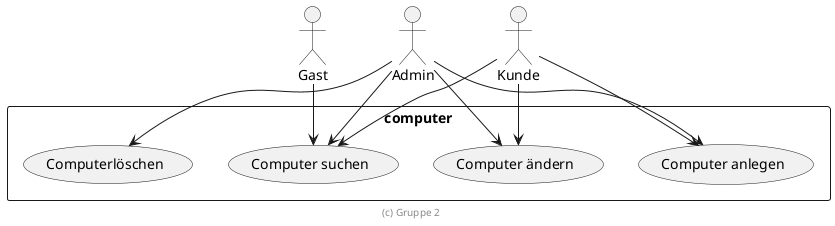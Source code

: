 ' Copyright (C) 2022 - present Gruppe 2, Hochschule Karlsruhe
'
' This program is free software: you can redistribute it and/or modify
' it under the terms of the GNU General Public License as published by
' the Free Software Foundation, either version 3 of the License, or
' (at your option) any later version.
'
' This program is distributed in the hope that it will be useful,
' but WITHOUT ANY WARRANTY; without even the implied warranty of
' MERCHANTABILITY or FITNESS FOR A PARTICULAR PURPOSE.  See the
' GNU General Public License for more details.
'
' You should have received a copy of the GNU General Public License
' along with this program.  If not, see <https://www.gnu.org/licenses/>.

' Preview durch <Alt>d

@startuml Use Cases

actor Gast
actor Admin
actor Kunde

rectangle computer {
    Gast --> (Computer suchen)
    Admin --> (Computer suchen)
    Admin --> (Computer anlegen)
    Admin --> (Computer ändern)
    Admin --> (Computerlöschen)
    Kunde --> (Computer suchen)
    Kunde --> (Computer anlegen)
    Kunde --> (Computer ändern)
}

footer (c) Gruppe 2

@enduml
